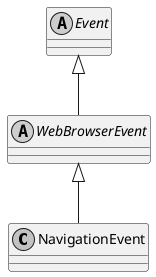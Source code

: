 @startuml
skinparam monochrome true
skinparam classAttributeIconSize 0

class NavigationEvent {
}
abstract class WebBrowserEvent {
   
}
abstract class Event
WebBrowserEvent <|-- NavigationEvent
Event <|-- WebBrowserEvent
@enduml
